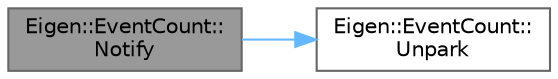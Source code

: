 digraph "Eigen::EventCount::Notify"
{
 // LATEX_PDF_SIZE
  bgcolor="transparent";
  edge [fontname=Helvetica,fontsize=10,labelfontname=Helvetica,labelfontsize=10];
  node [fontname=Helvetica,fontsize=10,shape=box,height=0.2,width=0.4];
  rankdir="LR";
  Node1 [id="Node000001",label="Eigen::EventCount::\lNotify",height=0.2,width=0.4,color="gray40", fillcolor="grey60", style="filled", fontcolor="black",tooltip=" "];
  Node1 -> Node2 [id="edge1_Node000001_Node000002",color="steelblue1",style="solid",tooltip=" "];
  Node2 [id="Node000002",label="Eigen::EventCount::\lUnpark",height=0.2,width=0.4,color="grey40", fillcolor="white", style="filled",URL="$class_eigen_1_1_event_count.html#ae1ba6edc13b0369d1cb30f4f07cb97d6",tooltip=" "];
}
